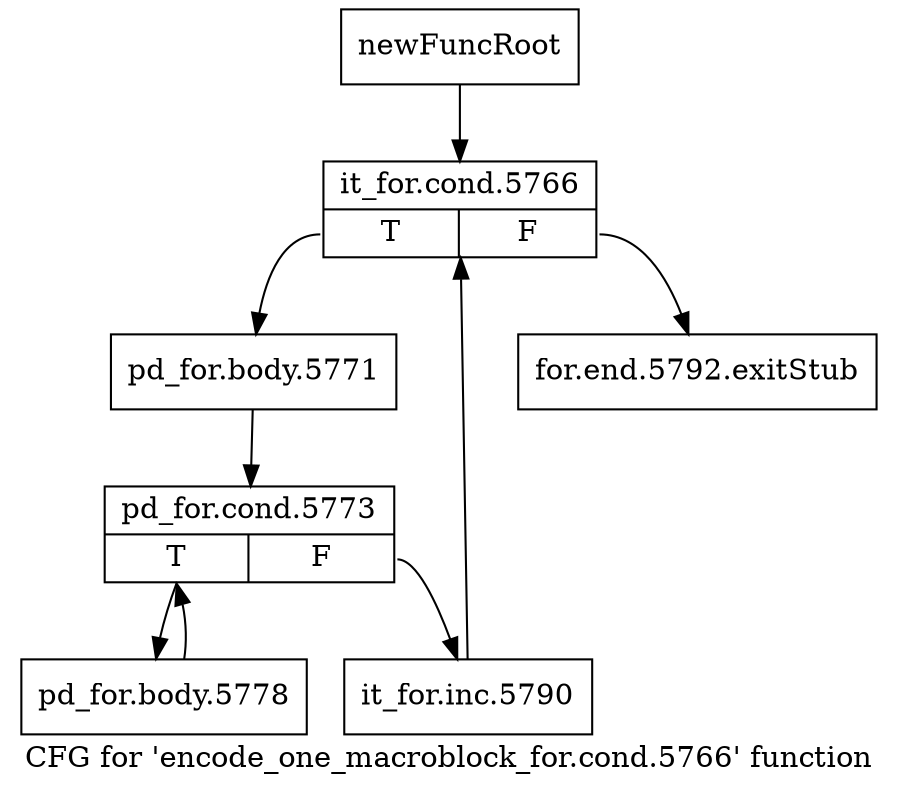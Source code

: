 digraph "CFG for 'encode_one_macroblock_for.cond.5766' function" {
	label="CFG for 'encode_one_macroblock_for.cond.5766' function";

	Node0x2ce1040 [shape=record,label="{newFuncRoot}"];
	Node0x2ce1040 -> Node0x2ce10e0;
	Node0x2ce1090 [shape=record,label="{for.end.5792.exitStub}"];
	Node0x2ce10e0 [shape=record,label="{it_for.cond.5766|{<s0>T|<s1>F}}"];
	Node0x2ce10e0:s0 -> Node0x2ce1130;
	Node0x2ce10e0:s1 -> Node0x2ce1090;
	Node0x2ce1130 [shape=record,label="{pd_for.body.5771}"];
	Node0x2ce1130 -> Node0x2ce1180;
	Node0x2ce1180 [shape=record,label="{pd_for.cond.5773|{<s0>T|<s1>F}}"];
	Node0x2ce1180:s0 -> Node0x2ce1220;
	Node0x2ce1180:s1 -> Node0x2ce11d0;
	Node0x2ce11d0 [shape=record,label="{it_for.inc.5790}"];
	Node0x2ce11d0 -> Node0x2ce10e0;
	Node0x2ce1220 [shape=record,label="{pd_for.body.5778}"];
	Node0x2ce1220 -> Node0x2ce1180;
}
